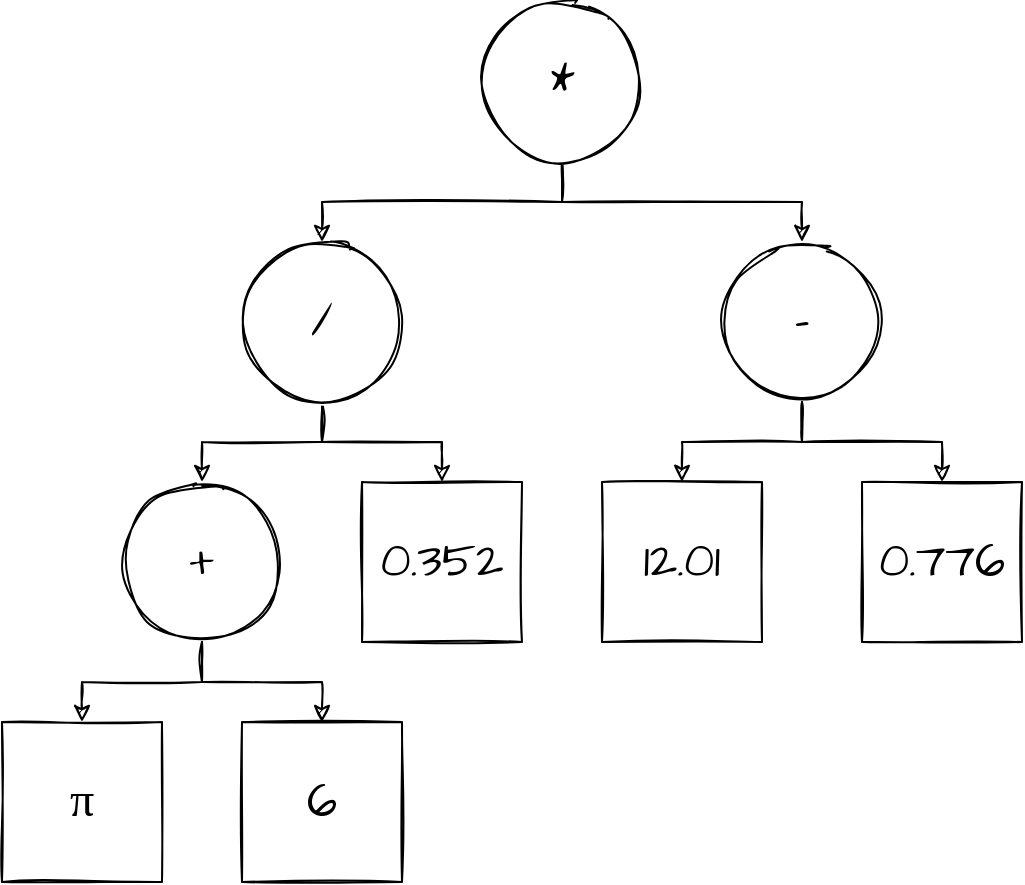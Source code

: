 <mxfile version="16.0.0" type="device"><diagram id="CHw388bTDY891CQmmVtL" name="Page-1"><mxGraphModel dx="1182" dy="875" grid="1" gridSize="10" guides="1" tooltips="1" connect="1" arrows="1" fold="1" page="1" pageScale="1" pageWidth="850" pageHeight="1100" math="0" shadow="0"><root><mxCell id="0"/><mxCell id="1" parent="0"/><mxCell id="a1shC7evnOAlgplHHwf_-63" style="edgeStyle=orthogonalEdgeStyle;rounded=0;sketch=1;orthogonalLoop=1;jettySize=auto;html=1;entryX=0.5;entryY=0;entryDx=0;entryDy=0;fontFamily=Architects Daughter;fontSource=https%3A%2F%2Ffonts.googleapis.com%2Fcss%3Ffamily%3DArchitects%2BDaughter;fontSize=24;" edge="1" parent="1" source="a1shC7evnOAlgplHHwf_-32" target="a1shC7evnOAlgplHHwf_-33"><mxGeometry relative="1" as="geometry"><Array as="points"><mxPoint x="370" y="280"/><mxPoint x="250" y="280"/></Array></mxGeometry></mxCell><mxCell id="a1shC7evnOAlgplHHwf_-64" style="edgeStyle=orthogonalEdgeStyle;rounded=0;sketch=1;orthogonalLoop=1;jettySize=auto;html=1;entryX=0.5;entryY=0;entryDx=0;entryDy=0;fontFamily=Architects Daughter;fontSource=https%3A%2F%2Ffonts.googleapis.com%2Fcss%3Ffamily%3DArchitects%2BDaughter;fontSize=24;" edge="1" parent="1" source="a1shC7evnOAlgplHHwf_-32" target="a1shC7evnOAlgplHHwf_-41"><mxGeometry relative="1" as="geometry"><Array as="points"><mxPoint x="370" y="280"/><mxPoint x="490" y="280"/></Array></mxGeometry></mxCell><mxCell id="a1shC7evnOAlgplHHwf_-32" value="*" style="ellipse;whiteSpace=wrap;html=1;aspect=fixed;sketch=1;fontFamily=Architects Daughter;fontSource=https%3A%2F%2Ffonts.googleapis.com%2Fcss%3Ffamily%3DArchitects%2BDaughter;fontSize=24;" vertex="1" parent="1"><mxGeometry x="330" y="180" width="80" height="80" as="geometry"/></mxCell><mxCell id="a1shC7evnOAlgplHHwf_-59" style="edgeStyle=orthogonalEdgeStyle;rounded=0;sketch=1;orthogonalLoop=1;jettySize=auto;html=1;entryX=0.5;entryY=0;entryDx=0;entryDy=0;fontFamily=Architects Daughter;fontSource=https%3A%2F%2Ffonts.googleapis.com%2Fcss%3Ffamily%3DArchitects%2BDaughter;fontSize=24;" edge="1" parent="1" source="a1shC7evnOAlgplHHwf_-33" target="a1shC7evnOAlgplHHwf_-57"><mxGeometry relative="1" as="geometry"/></mxCell><mxCell id="a1shC7evnOAlgplHHwf_-60" style="edgeStyle=orthogonalEdgeStyle;rounded=0;sketch=1;orthogonalLoop=1;jettySize=auto;html=1;entryX=0.5;entryY=0;entryDx=0;entryDy=0;fontFamily=Architects Daughter;fontSource=https%3A%2F%2Ffonts.googleapis.com%2Fcss%3Ffamily%3DArchitects%2BDaughter;fontSize=24;" edge="1" parent="1" source="a1shC7evnOAlgplHHwf_-33" target="a1shC7evnOAlgplHHwf_-47"><mxGeometry relative="1" as="geometry"/></mxCell><mxCell id="a1shC7evnOAlgplHHwf_-33" value="/" style="ellipse;whiteSpace=wrap;html=1;aspect=fixed;sketch=1;fontFamily=Architects Daughter;fontSource=https%3A%2F%2Ffonts.googleapis.com%2Fcss%3Ffamily%3DArchitects%2BDaughter;fontSize=24;" vertex="1" parent="1"><mxGeometry x="210" y="300" width="80" height="80" as="geometry"/></mxCell><mxCell id="a1shC7evnOAlgplHHwf_-35" value="π" style="whiteSpace=wrap;html=1;aspect=fixed;sketch=1;fontFamily=Architects Daughter;fontSource=https%3A%2F%2Ffonts.googleapis.com%2Fcss%3Ffamily%3DArchitects%2BDaughter;fontSize=24;" vertex="1" parent="1"><mxGeometry x="90" y="540" width="80" height="80" as="geometry"/></mxCell><mxCell id="a1shC7evnOAlgplHHwf_-37" value="6" style="whiteSpace=wrap;html=1;aspect=fixed;sketch=1;fontFamily=Architects Daughter;fontSource=https%3A%2F%2Ffonts.googleapis.com%2Fcss%3Ffamily%3DArchitects%2BDaughter;fontSize=24;" vertex="1" parent="1"><mxGeometry x="210" y="540" width="80" height="80" as="geometry"/></mxCell><mxCell id="a1shC7evnOAlgplHHwf_-51" style="edgeStyle=orthogonalEdgeStyle;rounded=0;sketch=1;orthogonalLoop=1;jettySize=auto;html=1;entryX=0.5;entryY=0;entryDx=0;entryDy=0;fontFamily=Architects Daughter;fontSource=https%3A%2F%2Ffonts.googleapis.com%2Fcss%3Ffamily%3DArchitects%2BDaughter;fontSize=24;" edge="1" parent="1" source="a1shC7evnOAlgplHHwf_-41" target="a1shC7evnOAlgplHHwf_-49"><mxGeometry relative="1" as="geometry"/></mxCell><mxCell id="a1shC7evnOAlgplHHwf_-52" style="edgeStyle=orthogonalEdgeStyle;rounded=0;sketch=1;orthogonalLoop=1;jettySize=auto;html=1;entryX=0.5;entryY=0;entryDx=0;entryDy=0;fontFamily=Architects Daughter;fontSource=https%3A%2F%2Ffonts.googleapis.com%2Fcss%3Ffamily%3DArchitects%2BDaughter;fontSize=24;" edge="1" parent="1" source="a1shC7evnOAlgplHHwf_-41" target="a1shC7evnOAlgplHHwf_-50"><mxGeometry relative="1" as="geometry"/></mxCell><mxCell id="a1shC7evnOAlgplHHwf_-41" value="-" style="ellipse;whiteSpace=wrap;html=1;aspect=fixed;sketch=1;fontFamily=Architects Daughter;fontSource=https%3A%2F%2Ffonts.googleapis.com%2Fcss%3Ffamily%3DArchitects%2BDaughter;fontSize=24;" vertex="1" parent="1"><mxGeometry x="450" y="300" width="80" height="80" as="geometry"/></mxCell><mxCell id="a1shC7evnOAlgplHHwf_-47" value="0.352" style="whiteSpace=wrap;html=1;aspect=fixed;sketch=1;fontFamily=Architects Daughter;fontSource=https%3A%2F%2Ffonts.googleapis.com%2Fcss%3Ffamily%3DArchitects%2BDaughter;fontSize=24;" vertex="1" parent="1"><mxGeometry x="270" y="420" width="80" height="80" as="geometry"/></mxCell><mxCell id="a1shC7evnOAlgplHHwf_-49" value="12.01" style="whiteSpace=wrap;html=1;aspect=fixed;sketch=1;fontFamily=Architects Daughter;fontSource=https%3A%2F%2Ffonts.googleapis.com%2Fcss%3Ffamily%3DArchitects%2BDaughter;fontSize=24;" vertex="1" parent="1"><mxGeometry x="390" y="420" width="80" height="80" as="geometry"/></mxCell><mxCell id="a1shC7evnOAlgplHHwf_-50" value="0.776" style="whiteSpace=wrap;html=1;aspect=fixed;sketch=1;fontFamily=Architects Daughter;fontSource=https%3A%2F%2Ffonts.googleapis.com%2Fcss%3Ffamily%3DArchitects%2BDaughter;fontSize=24;" vertex="1" parent="1"><mxGeometry x="520" y="420" width="80" height="80" as="geometry"/></mxCell><mxCell id="a1shC7evnOAlgplHHwf_-61" style="edgeStyle=orthogonalEdgeStyle;rounded=0;sketch=1;orthogonalLoop=1;jettySize=auto;html=1;entryX=0.5;entryY=0;entryDx=0;entryDy=0;fontFamily=Architects Daughter;fontSource=https%3A%2F%2Ffonts.googleapis.com%2Fcss%3Ffamily%3DArchitects%2BDaughter;fontSize=24;" edge="1" parent="1" source="a1shC7evnOAlgplHHwf_-57" target="a1shC7evnOAlgplHHwf_-35"><mxGeometry relative="1" as="geometry"/></mxCell><mxCell id="a1shC7evnOAlgplHHwf_-62" style="edgeStyle=orthogonalEdgeStyle;rounded=0;sketch=1;orthogonalLoop=1;jettySize=auto;html=1;entryX=0.5;entryY=0;entryDx=0;entryDy=0;fontFamily=Architects Daughter;fontSource=https%3A%2F%2Ffonts.googleapis.com%2Fcss%3Ffamily%3DArchitects%2BDaughter;fontSize=24;" edge="1" parent="1" source="a1shC7evnOAlgplHHwf_-57" target="a1shC7evnOAlgplHHwf_-37"><mxGeometry relative="1" as="geometry"/></mxCell><mxCell id="a1shC7evnOAlgplHHwf_-57" value="+" style="ellipse;whiteSpace=wrap;html=1;aspect=fixed;sketch=1;fontFamily=Architects Daughter;fontSource=https%3A%2F%2Ffonts.googleapis.com%2Fcss%3Ffamily%3DArchitects%2BDaughter;fontSize=24;" vertex="1" parent="1"><mxGeometry x="150" y="420" width="80" height="80" as="geometry"/></mxCell></root></mxGraphModel></diagram></mxfile>